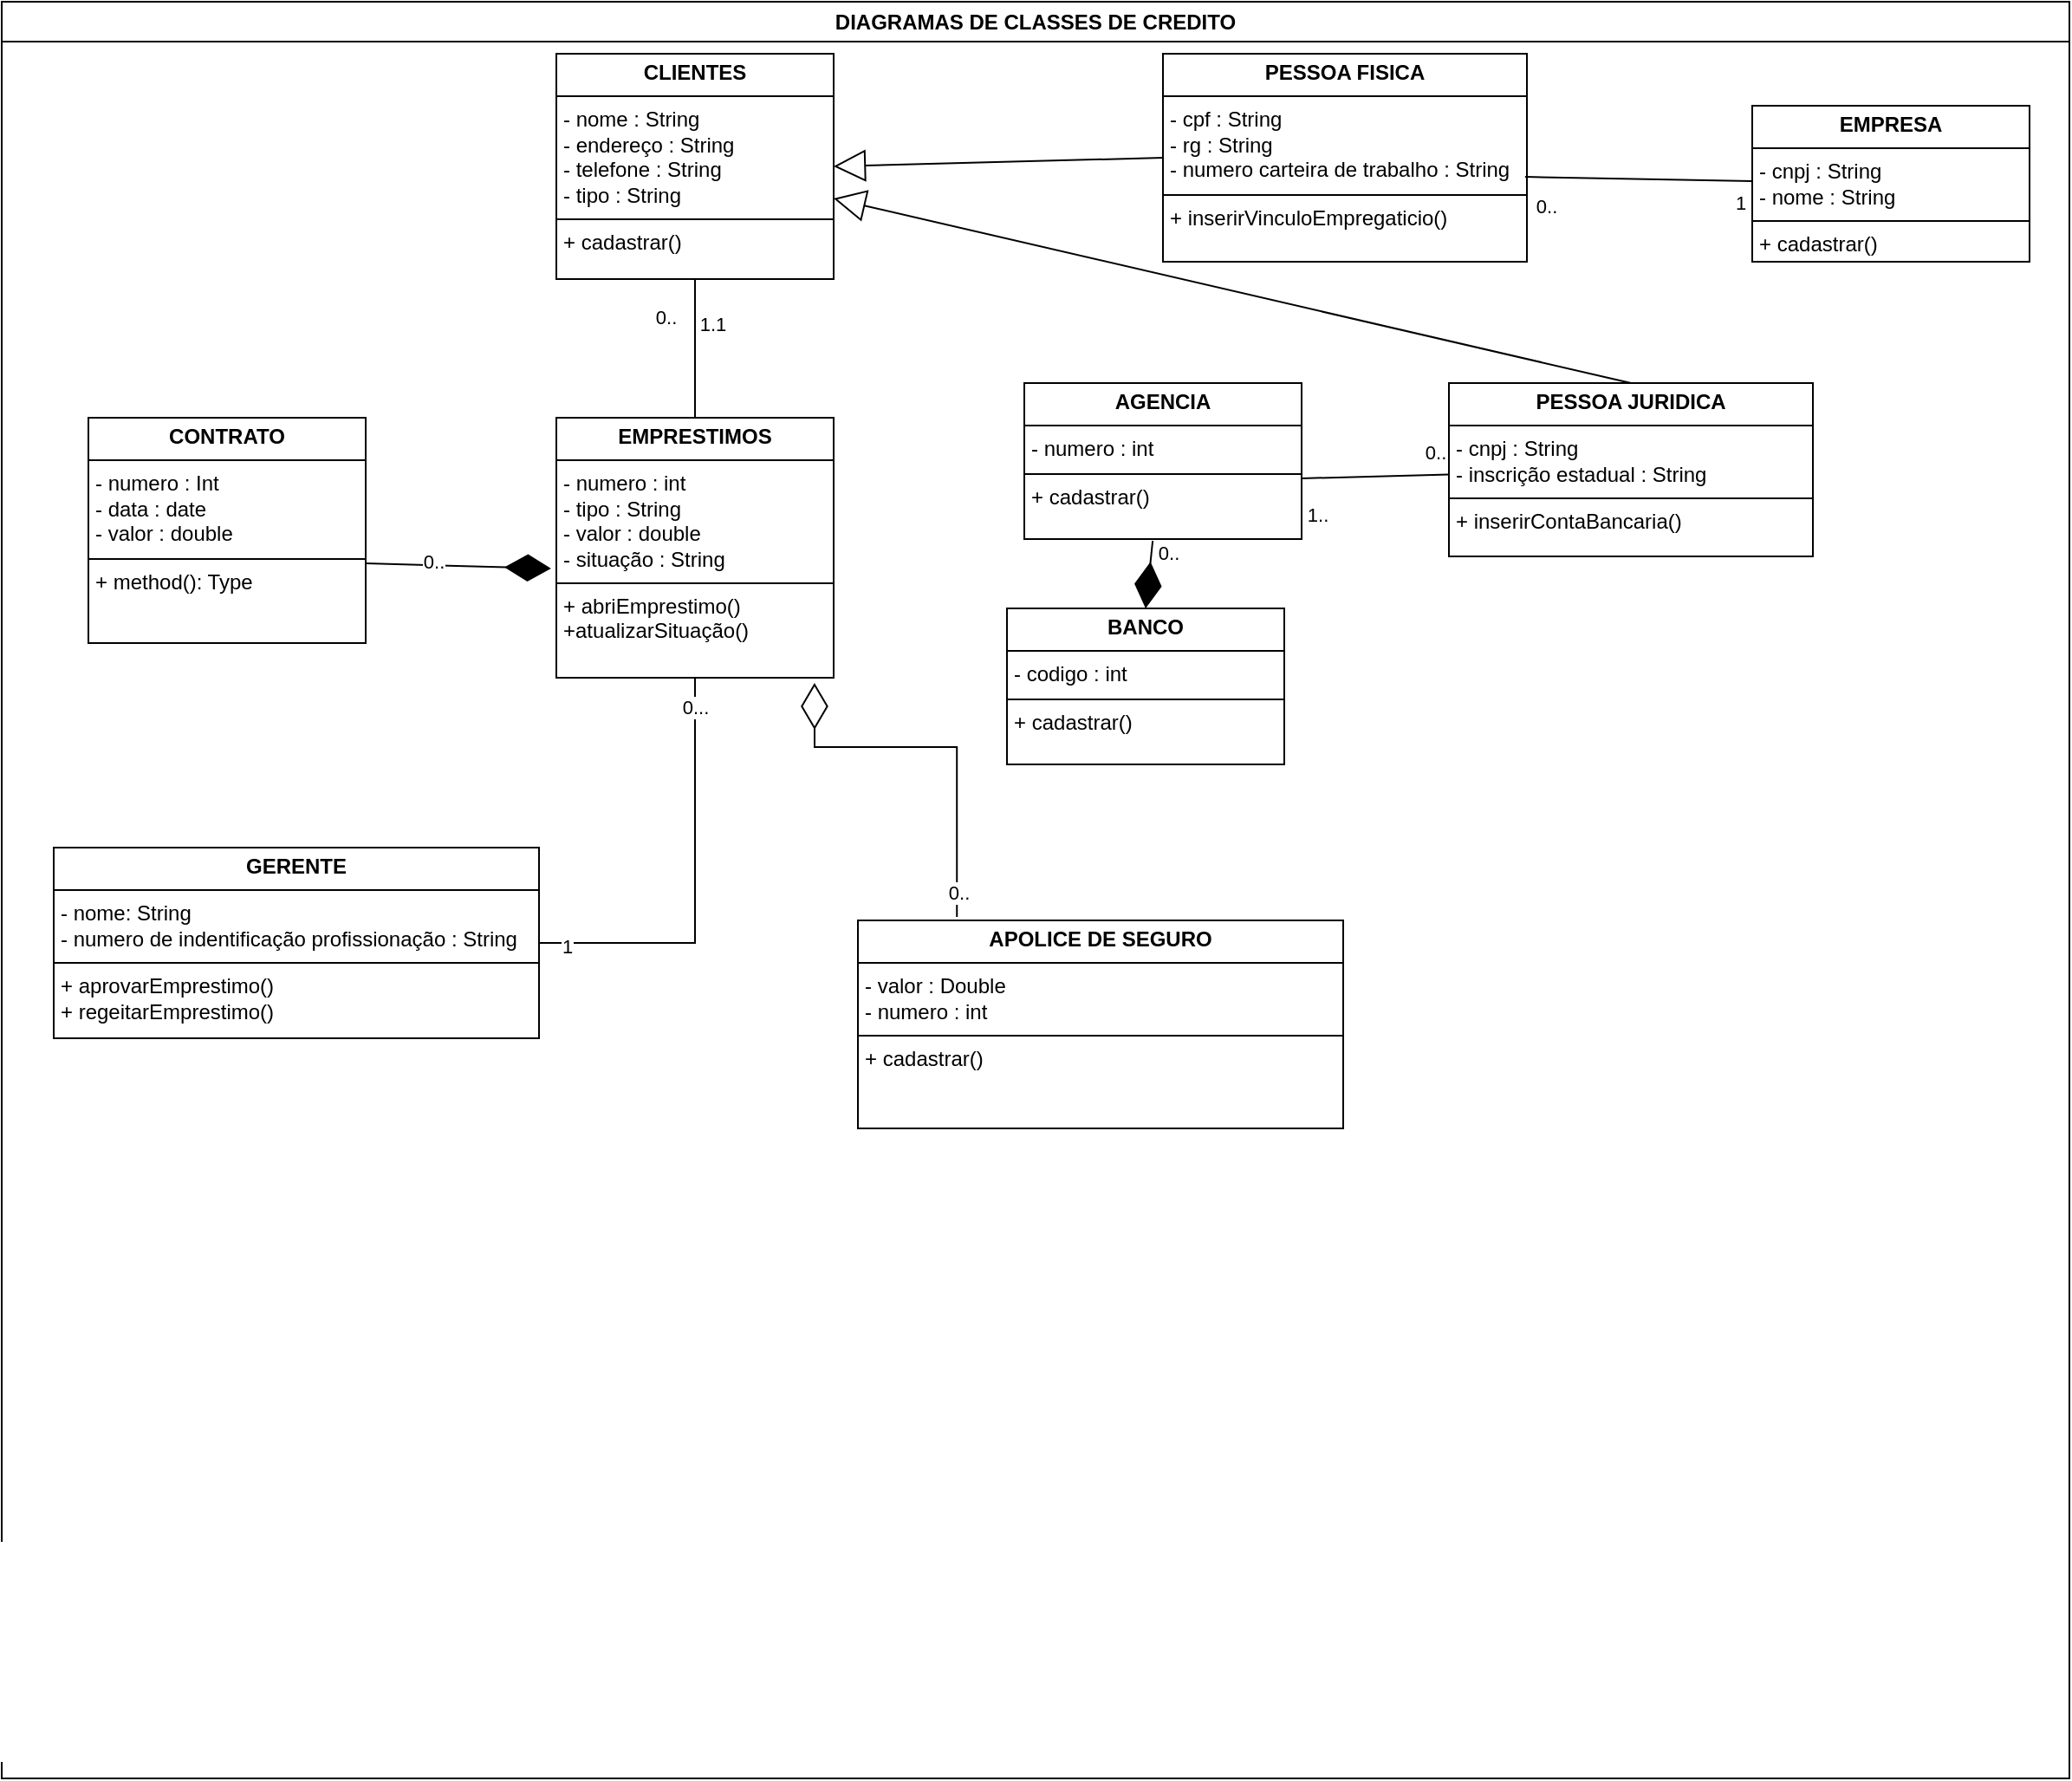 <mxfile version="26.2.14">
  <diagram name="Página-1" id="aVawXsDOSbOJxhZ16SDK">
    <mxGraphModel dx="2492" dy="785" grid="1" gridSize="10" guides="1" tooltips="1" connect="1" arrows="1" fold="1" page="1" pageScale="1" pageWidth="827" pageHeight="1169" math="0" shadow="0">
      <root>
        <mxCell id="0" />
        <mxCell id="1" parent="0" />
        <mxCell id="afjVskx9hVakSXEMpHpw-1" value="DIAGRAMAS DE CLASSES DE CREDITO" style="swimlane;whiteSpace=wrap;html=1;" vertex="1" parent="1">
          <mxGeometry x="-80" y="50" width="1193" height="1025" as="geometry" />
        </mxCell>
        <mxCell id="afjVskx9hVakSXEMpHpw-2" value="&lt;p style=&quot;margin:0px;margin-top:4px;text-align:center;&quot;&gt;&lt;b&gt;EMPRESTIMOS&lt;/b&gt;&lt;/p&gt;&lt;hr size=&quot;1&quot; style=&quot;border-style:solid;&quot;&gt;&lt;p style=&quot;margin:0px;margin-left:4px;&quot;&gt;- numero : int&lt;/p&gt;&lt;p style=&quot;margin:0px;margin-left:4px;&quot;&gt;- tipo : String&lt;/p&gt;&lt;p style=&quot;margin:0px;margin-left:4px;&quot;&gt;- valor : double&lt;/p&gt;&lt;p style=&quot;margin:0px;margin-left:4px;&quot;&gt;- situação : String&lt;/p&gt;&lt;hr size=&quot;1&quot; style=&quot;border-style:solid;&quot;&gt;&lt;p style=&quot;margin:0px;margin-left:4px;&quot;&gt;+ abriEmprestimo()&lt;/p&gt;&lt;p style=&quot;margin:0px;margin-left:4px;&quot;&gt;+atualizarSituação()&lt;/p&gt;" style="verticalAlign=top;align=left;overflow=fill;html=1;whiteSpace=wrap;" vertex="1" parent="afjVskx9hVakSXEMpHpw-1">
          <mxGeometry x="320" y="240" width="160" height="150" as="geometry" />
        </mxCell>
        <mxCell id="afjVskx9hVakSXEMpHpw-3" value="&lt;p style=&quot;margin:0px;margin-top:4px;text-align:center;&quot;&gt;&lt;b&gt;CLIENTES&lt;/b&gt;&lt;/p&gt;&lt;hr size=&quot;1&quot; style=&quot;border-style:solid;&quot;&gt;&lt;p style=&quot;margin:0px;margin-left:4px;&quot;&gt;&lt;span style=&quot;background-color: transparent; color: light-dark(rgb(0, 0, 0), rgb(255, 255, 255));&quot;&gt;- nome : String&lt;/span&gt;&lt;/p&gt;&lt;p style=&quot;margin:0px;margin-left:4px;&quot;&gt;- endereço : String&lt;/p&gt;&lt;p style=&quot;margin:0px;margin-left:4px;&quot;&gt;- telefone : String&lt;/p&gt;&lt;p style=&quot;margin:0px;margin-left:4px;&quot;&gt;- tipo : String&lt;/p&gt;&lt;hr size=&quot;1&quot; style=&quot;border-style:solid;&quot;&gt;&lt;p style=&quot;margin:0px;margin-left:4px;&quot;&gt;+ cadastrar()&lt;/p&gt;" style="verticalAlign=top;align=left;overflow=fill;html=1;whiteSpace=wrap;" vertex="1" parent="afjVskx9hVakSXEMpHpw-1">
          <mxGeometry x="320" y="30" width="160" height="130" as="geometry" />
        </mxCell>
        <mxCell id="afjVskx9hVakSXEMpHpw-4" value="&lt;p style=&quot;margin:0px;margin-top:4px;text-align:center;&quot;&gt;&lt;b&gt;PESSOA FISICA&lt;/b&gt;&lt;/p&gt;&lt;hr size=&quot;1&quot; style=&quot;border-style:solid;&quot;&gt;&lt;p style=&quot;margin: 0px 0px 0px 4px;&quot;&gt;- cpf : String&lt;/p&gt;&lt;p style=&quot;margin: 0px 0px 0px 4px;&quot;&gt;- rg : String&lt;/p&gt;&lt;p style=&quot;margin: 0px 0px 0px 4px;&quot;&gt;- numero carteira de trabalho : String&lt;/p&gt;&lt;hr size=&quot;1&quot; style=&quot;border-style:solid;&quot;&gt;&lt;p style=&quot;margin:0px;margin-left:4px;&quot;&gt;+ inserirVinculoEmpregaticio()&lt;/p&gt;" style="verticalAlign=top;align=left;overflow=fill;html=1;whiteSpace=wrap;" vertex="1" parent="afjVskx9hVakSXEMpHpw-1">
          <mxGeometry x="670" y="30" width="210" height="120" as="geometry" />
        </mxCell>
        <mxCell id="afjVskx9hVakSXEMpHpw-5" value="&lt;p style=&quot;margin:0px;margin-top:4px;text-align:center;&quot;&gt;&lt;b&gt;EMPRESA&lt;/b&gt;&lt;/p&gt;&lt;hr size=&quot;1&quot; style=&quot;border-style:solid;&quot;&gt;&lt;p style=&quot;margin:0px;margin-left:4px;&quot;&gt;- cnpj : String&lt;/p&gt;&lt;p style=&quot;margin:0px;margin-left:4px;&quot;&gt;- nome : String&lt;/p&gt;&lt;hr size=&quot;1&quot; style=&quot;border-style:solid;&quot;&gt;&lt;p style=&quot;margin:0px;margin-left:4px;&quot;&gt;+ cadastrar()&lt;/p&gt;" style="verticalAlign=top;align=left;overflow=fill;html=1;whiteSpace=wrap;" vertex="1" parent="afjVskx9hVakSXEMpHpw-1">
          <mxGeometry x="1010" y="60" width="160" height="90" as="geometry" />
        </mxCell>
        <mxCell id="afjVskx9hVakSXEMpHpw-6" value="&lt;p style=&quot;margin:0px;margin-top:4px;text-align:center;&quot;&gt;&lt;b&gt;PESSOA JURIDICA&lt;/b&gt;&lt;/p&gt;&lt;hr size=&quot;1&quot; style=&quot;border-style:solid;&quot;&gt;&lt;p style=&quot;margin:0px;margin-left:4px;&quot;&gt;- cnpj : String&lt;/p&gt;&lt;p style=&quot;margin:0px;margin-left:4px;&quot;&gt;- inscrição estadual : String&lt;/p&gt;&lt;hr size=&quot;1&quot; style=&quot;border-style:solid;&quot;&gt;&lt;p style=&quot;margin:0px;margin-left:4px;&quot;&gt;&lt;span style=&quot;background-color: transparent; color: light-dark(rgb(0, 0, 0), rgb(255, 255, 255));&quot;&gt;+ inserirContaBancaria()&lt;/span&gt;&lt;/p&gt;" style="verticalAlign=top;align=left;overflow=fill;html=1;whiteSpace=wrap;" vertex="1" parent="afjVskx9hVakSXEMpHpw-1">
          <mxGeometry x="835" y="220" width="210" height="100" as="geometry" />
        </mxCell>
        <mxCell id="afjVskx9hVakSXEMpHpw-7" value="" style="endArrow=block;endSize=16;endFill=0;html=1;rounded=0;exitX=0;exitY=0.5;exitDx=0;exitDy=0;entryX=1;entryY=0.5;entryDx=0;entryDy=0;" edge="1" parent="afjVskx9hVakSXEMpHpw-1" source="afjVskx9hVakSXEMpHpw-4" target="afjVskx9hVakSXEMpHpw-3">
          <mxGeometry width="160" relative="1" as="geometry">
            <mxPoint x="481" y="90" as="sourcePoint" />
            <mxPoint x="420" y="90" as="targetPoint" />
          </mxGeometry>
        </mxCell>
        <mxCell id="afjVskx9hVakSXEMpHpw-10" value="" style="endArrow=block;endSize=16;endFill=0;html=1;rounded=0;exitX=0.5;exitY=0;exitDx=0;exitDy=0;" edge="1" parent="afjVskx9hVakSXEMpHpw-1" source="afjVskx9hVakSXEMpHpw-6" target="afjVskx9hVakSXEMpHpw-3">
          <mxGeometry width="160" relative="1" as="geometry">
            <mxPoint x="289" y="180" as="sourcePoint" />
            <mxPoint x="285" y="140" as="targetPoint" />
            <Array as="points" />
          </mxGeometry>
        </mxCell>
        <mxCell id="afjVskx9hVakSXEMpHpw-12" value="&lt;p style=&quot;margin:0px;margin-top:4px;text-align:center;&quot;&gt;&lt;b&gt;BANCO&lt;/b&gt;&lt;/p&gt;&lt;hr size=&quot;1&quot; style=&quot;border-style:solid;&quot;&gt;&lt;p style=&quot;margin:0px;margin-left:4px;&quot;&gt;- codigo : int&lt;/p&gt;&lt;hr size=&quot;1&quot; style=&quot;border-style:solid;&quot;&gt;&lt;p style=&quot;margin:0px;margin-left:4px;&quot;&gt;+ cadastrar()&lt;/p&gt;" style="verticalAlign=top;align=left;overflow=fill;html=1;whiteSpace=wrap;" vertex="1" parent="afjVskx9hVakSXEMpHpw-1">
          <mxGeometry x="580" y="350" width="160" height="90" as="geometry" />
        </mxCell>
        <mxCell id="afjVskx9hVakSXEMpHpw-13" value="&lt;p style=&quot;margin:0px;margin-top:4px;text-align:center;&quot;&gt;&lt;b&gt;AGENCIA&lt;/b&gt;&lt;/p&gt;&lt;hr size=&quot;1&quot; style=&quot;border-style:solid;&quot;&gt;&lt;p style=&quot;margin:0px;margin-left:4px;&quot;&gt;- numero : int&lt;/p&gt;&lt;hr size=&quot;1&quot; style=&quot;border-style:solid;&quot;&gt;&lt;p style=&quot;margin:0px;margin-left:4px;&quot;&gt;+ cadastrar()&lt;/p&gt;" style="verticalAlign=top;align=left;overflow=fill;html=1;whiteSpace=wrap;" vertex="1" parent="afjVskx9hVakSXEMpHpw-1">
          <mxGeometry x="590" y="220" width="160" height="90" as="geometry" />
        </mxCell>
        <mxCell id="afjVskx9hVakSXEMpHpw-14" value="" style="endArrow=diamondThin;endFill=1;endSize=24;html=1;rounded=0;exitX=0.463;exitY=1.011;exitDx=0;exitDy=0;entryX=0.5;entryY=0;entryDx=0;entryDy=0;exitPerimeter=0;" edge="1" parent="afjVskx9hVakSXEMpHpw-1" source="afjVskx9hVakSXEMpHpw-13" target="afjVskx9hVakSXEMpHpw-12">
          <mxGeometry width="160" relative="1" as="geometry">
            <mxPoint x="630" y="365" as="sourcePoint" />
            <mxPoint x="630" y="415" as="targetPoint" />
          </mxGeometry>
        </mxCell>
        <mxCell id="afjVskx9hVakSXEMpHpw-25" value="0.." style="edgeLabel;html=1;align=center;verticalAlign=middle;resizable=0;points=[];fontFamily=Helvetica;fontSize=11;fontColor=default;labelBackgroundColor=default;" vertex="1" connectable="0" parent="afjVskx9hVakSXEMpHpw-14">
          <mxGeometry x="-0.48" y="-1" relative="1" as="geometry">
            <mxPoint x="11" y="-3" as="offset" />
          </mxGeometry>
        </mxCell>
        <mxCell id="afjVskx9hVakSXEMpHpw-35" style="edgeStyle=orthogonalEdgeStyle;shape=connector;rounded=0;orthogonalLoop=1;jettySize=auto;html=1;strokeColor=default;align=center;verticalAlign=middle;fontFamily=Helvetica;fontSize=11;fontColor=default;labelBackgroundColor=default;startFill=0;endArrow=none;" edge="1" parent="afjVskx9hVakSXEMpHpw-1" source="afjVskx9hVakSXEMpHpw-16" target="afjVskx9hVakSXEMpHpw-2">
          <mxGeometry relative="1" as="geometry" />
        </mxCell>
        <mxCell id="afjVskx9hVakSXEMpHpw-40" value="1" style="edgeLabel;html=1;align=center;verticalAlign=middle;resizable=0;points=[];fontFamily=Helvetica;fontSize=11;fontColor=default;labelBackgroundColor=default;" vertex="1" connectable="0" parent="afjVskx9hVakSXEMpHpw-35">
          <mxGeometry x="-0.868" y="-2" relative="1" as="geometry">
            <mxPoint as="offset" />
          </mxGeometry>
        </mxCell>
        <mxCell id="afjVskx9hVakSXEMpHpw-41" value="0..." style="edgeLabel;html=1;align=center;verticalAlign=middle;resizable=0;points=[];fontFamily=Helvetica;fontSize=11;fontColor=default;labelBackgroundColor=default;" vertex="1" connectable="0" parent="afjVskx9hVakSXEMpHpw-35">
          <mxGeometry x="0.86" relative="1" as="geometry">
            <mxPoint as="offset" />
          </mxGeometry>
        </mxCell>
        <mxCell id="afjVskx9hVakSXEMpHpw-16" value="&lt;p style=&quot;margin:0px;margin-top:4px;text-align:center;&quot;&gt;&lt;b&gt;GERENTE&lt;/b&gt;&lt;/p&gt;&lt;hr size=&quot;1&quot; style=&quot;border-style:solid;&quot;&gt;&lt;p style=&quot;margin: 0px 0px 0px 4px;&quot;&gt;- nome: String&lt;/p&gt;&lt;p style=&quot;margin: 0px 0px 0px 4px;&quot;&gt;- numero de indentificação profissionação : String&lt;br&gt;&lt;/p&gt;&lt;hr size=&quot;1&quot; style=&quot;border-style:solid;&quot;&gt;&lt;p style=&quot;margin:0px;margin-left:4px;&quot;&gt;+ aprovarEmprestimo()&lt;/p&gt;&lt;p style=&quot;margin:0px;margin-left:4px;&quot;&gt;+ regeitarEmprestimo()&lt;/p&gt;" style="verticalAlign=top;align=left;overflow=fill;html=1;whiteSpace=wrap;" vertex="1" parent="afjVskx9hVakSXEMpHpw-1">
          <mxGeometry x="30" y="488" width="280" height="110" as="geometry" />
        </mxCell>
        <mxCell id="afjVskx9hVakSXEMpHpw-18" value="&lt;p style=&quot;margin:0px;margin-top:4px;text-align:center;&quot;&gt;&lt;b&gt;APOLICE DE SEGURO&lt;/b&gt;&lt;/p&gt;&lt;hr size=&quot;1&quot; style=&quot;border-style:solid;&quot;&gt;&lt;p style=&quot;margin: 0px 0px 0px 4px;&quot;&gt;- valor : Double&lt;/p&gt;&lt;p style=&quot;margin: 0px 0px 0px 4px;&quot;&gt;- numero : int&lt;br&gt;&lt;/p&gt;&lt;hr size=&quot;1&quot; style=&quot;border-style:solid;&quot;&gt;&lt;p style=&quot;margin:0px;margin-left:4px;&quot;&gt;+ cadastrar()&lt;/p&gt;" style="verticalAlign=top;align=left;overflow=fill;html=1;whiteSpace=wrap;" vertex="1" parent="afjVskx9hVakSXEMpHpw-1">
          <mxGeometry x="494" y="530" width="280" height="120" as="geometry" />
        </mxCell>
        <mxCell id="afjVskx9hVakSXEMpHpw-19" value="&lt;p style=&quot;margin:0px;margin-top:4px;text-align:center;&quot;&gt;&lt;b&gt;CONTRATO&lt;/b&gt;&lt;/p&gt;&lt;hr size=&quot;1&quot; style=&quot;border-style:solid;&quot;&gt;&lt;p style=&quot;margin:0px;margin-left:4px;&quot;&gt;- numero : Int&lt;/p&gt;&lt;p style=&quot;margin:0px;margin-left:4px;&quot;&gt;- data : date&lt;/p&gt;&lt;p style=&quot;margin:0px;margin-left:4px;&quot;&gt;- valor : double&lt;/p&gt;&lt;hr size=&quot;1&quot; style=&quot;border-style:solid;&quot;&gt;&lt;p style=&quot;margin:0px;margin-left:4px;&quot;&gt;+ method(): Type&lt;/p&gt;" style="verticalAlign=top;align=left;overflow=fill;html=1;whiteSpace=wrap;" vertex="1" parent="afjVskx9hVakSXEMpHpw-1">
          <mxGeometry x="50" y="240" width="160" height="130" as="geometry" />
        </mxCell>
        <mxCell id="afjVskx9hVakSXEMpHpw-20" style="rounded=0;orthogonalLoop=1;jettySize=auto;html=1;endArrow=none;startFill=0;edgeStyle=orthogonalEdgeStyle;" edge="1" parent="afjVskx9hVakSXEMpHpw-1" source="afjVskx9hVakSXEMpHpw-3" target="afjVskx9hVakSXEMpHpw-2">
          <mxGeometry relative="1" as="geometry">
            <mxPoint x="209" y="93" as="targetPoint" />
          </mxGeometry>
        </mxCell>
        <mxCell id="afjVskx9hVakSXEMpHpw-21" value="1.1" style="edgeLabel;html=1;align=center;verticalAlign=middle;resizable=0;points=[];fontFamily=Helvetica;fontSize=11;fontColor=default;labelBackgroundColor=default;" vertex="1" connectable="0" parent="afjVskx9hVakSXEMpHpw-20">
          <mxGeometry x="-0.002" y="-1" relative="1" as="geometry">
            <mxPoint x="11" y="-14" as="offset" />
          </mxGeometry>
        </mxCell>
        <mxCell id="afjVskx9hVakSXEMpHpw-24" value="0.." style="edgeLabel;html=1;align=center;verticalAlign=middle;resizable=0;points=[];fontFamily=Helvetica;fontSize=11;fontColor=default;labelBackgroundColor=default;" vertex="1" connectable="0" parent="afjVskx9hVakSXEMpHpw-20">
          <mxGeometry x="-0.028" y="2" relative="1" as="geometry">
            <mxPoint x="-19" y="-17" as="offset" />
          </mxGeometry>
        </mxCell>
        <mxCell id="afjVskx9hVakSXEMpHpw-27" style="edgeStyle=none;shape=connector;rounded=0;orthogonalLoop=1;jettySize=auto;html=1;entryX=1;entryY=0.611;entryDx=0;entryDy=0;entryPerimeter=0;strokeColor=default;align=center;verticalAlign=middle;fontFamily=Helvetica;fontSize=11;fontColor=default;labelBackgroundColor=default;startFill=0;endArrow=none;" edge="1" parent="afjVskx9hVakSXEMpHpw-1" source="afjVskx9hVakSXEMpHpw-6" target="afjVskx9hVakSXEMpHpw-13">
          <mxGeometry relative="1" as="geometry" />
        </mxCell>
        <mxCell id="afjVskx9hVakSXEMpHpw-29" value="0.." style="edgeLabel;html=1;align=center;verticalAlign=middle;resizable=0;points=[];fontFamily=Helvetica;fontSize=11;fontColor=default;labelBackgroundColor=default;" vertex="1" connectable="0" parent="afjVskx9hVakSXEMpHpw-27">
          <mxGeometry x="-0.2" y="-1" relative="1" as="geometry">
            <mxPoint x="26" y="-13" as="offset" />
          </mxGeometry>
        </mxCell>
        <mxCell id="afjVskx9hVakSXEMpHpw-30" value="1.." style="edgeLabel;html=1;align=center;verticalAlign=middle;resizable=0;points=[];fontFamily=Helvetica;fontSize=11;fontColor=default;labelBackgroundColor=default;" vertex="1" connectable="0" parent="afjVskx9hVakSXEMpHpw-27">
          <mxGeometry x="0.4" relative="1" as="geometry">
            <mxPoint x="-17" y="21" as="offset" />
          </mxGeometry>
        </mxCell>
        <mxCell id="afjVskx9hVakSXEMpHpw-32" style="edgeStyle=none;shape=connector;rounded=0;orthogonalLoop=1;jettySize=auto;html=1;entryX=0.995;entryY=0.592;entryDx=0;entryDy=0;entryPerimeter=0;strokeColor=default;align=center;verticalAlign=middle;fontFamily=Helvetica;fontSize=11;fontColor=default;labelBackgroundColor=default;startFill=0;endArrow=none;" edge="1" parent="afjVskx9hVakSXEMpHpw-1" source="afjVskx9hVakSXEMpHpw-5" target="afjVskx9hVakSXEMpHpw-4">
          <mxGeometry relative="1" as="geometry" />
        </mxCell>
        <mxCell id="afjVskx9hVakSXEMpHpw-33" value="1" style="edgeLabel;html=1;align=center;verticalAlign=middle;resizable=0;points=[];fontFamily=Helvetica;fontSize=11;fontColor=default;labelBackgroundColor=default;" vertex="1" connectable="0" parent="afjVskx9hVakSXEMpHpw-32">
          <mxGeometry x="0.805" y="1" relative="1" as="geometry">
            <mxPoint x="111" y="13" as="offset" />
          </mxGeometry>
        </mxCell>
        <mxCell id="afjVskx9hVakSXEMpHpw-34" value="0.." style="edgeLabel;html=1;align=center;verticalAlign=middle;resizable=0;points=[];fontFamily=Helvetica;fontSize=11;fontColor=default;labelBackgroundColor=default;" vertex="1" connectable="0" parent="afjVskx9hVakSXEMpHpw-32">
          <mxGeometry x="-0.791" y="2" relative="1" as="geometry">
            <mxPoint x="-106" y="13" as="offset" />
          </mxGeometry>
        </mxCell>
        <mxCell id="afjVskx9hVakSXEMpHpw-38" value="" style="endArrow=diamondThin;endFill=1;endSize=24;html=1;rounded=0;exitX=1;exitY=0.646;exitDx=0;exitDy=0;entryX=-0.019;entryY=0.58;entryDx=0;entryDy=0;exitPerimeter=0;entryPerimeter=0;" edge="1" parent="afjVskx9hVakSXEMpHpw-1" source="afjVskx9hVakSXEMpHpw-19" target="afjVskx9hVakSXEMpHpw-2">
          <mxGeometry width="160" relative="1" as="geometry">
            <mxPoint x="264" y="295.5" as="sourcePoint" />
            <mxPoint x="260" y="334.5" as="targetPoint" />
          </mxGeometry>
        </mxCell>
        <mxCell id="afjVskx9hVakSXEMpHpw-39" value="0.." style="edgeLabel;html=1;align=center;verticalAlign=middle;resizable=0;points=[];fontFamily=Helvetica;fontSize=11;fontColor=default;labelBackgroundColor=default;" vertex="1" connectable="0" parent="afjVskx9hVakSXEMpHpw-38">
          <mxGeometry x="-0.48" y="-1" relative="1" as="geometry">
            <mxPoint x="11" y="-3" as="offset" />
          </mxGeometry>
        </mxCell>
        <mxCell id="afjVskx9hVakSXEMpHpw-42" value="" style="endArrow=diamondThin;endFill=0;endSize=24;html=1;rounded=0;strokeColor=default;align=center;verticalAlign=middle;fontFamily=Helvetica;fontSize=11;fontColor=default;labelBackgroundColor=default;edgeStyle=orthogonalEdgeStyle;entryX=0.931;entryY=1.02;entryDx=0;entryDy=0;entryPerimeter=0;exitX=0.204;exitY=-0.017;exitDx=0;exitDy=0;exitPerimeter=0;" edge="1" parent="afjVskx9hVakSXEMpHpw-1" source="afjVskx9hVakSXEMpHpw-18" target="afjVskx9hVakSXEMpHpw-2">
          <mxGeometry width="160" relative="1" as="geometry">
            <mxPoint x="390" y="430" as="sourcePoint" />
            <mxPoint x="550" y="430" as="targetPoint" />
            <Array as="points">
              <mxPoint x="551" y="430" />
              <mxPoint x="469" y="430" />
            </Array>
          </mxGeometry>
        </mxCell>
        <mxCell id="afjVskx9hVakSXEMpHpw-43" value="0.." style="edgeLabel;html=1;align=center;verticalAlign=middle;resizable=0;points=[];fontFamily=Helvetica;fontSize=11;fontColor=default;labelBackgroundColor=default;" vertex="1" connectable="0" parent="afjVskx9hVakSXEMpHpw-42">
          <mxGeometry x="-0.871" y="-1" relative="1" as="geometry">
            <mxPoint as="offset" />
          </mxGeometry>
        </mxCell>
      </root>
    </mxGraphModel>
  </diagram>
</mxfile>

